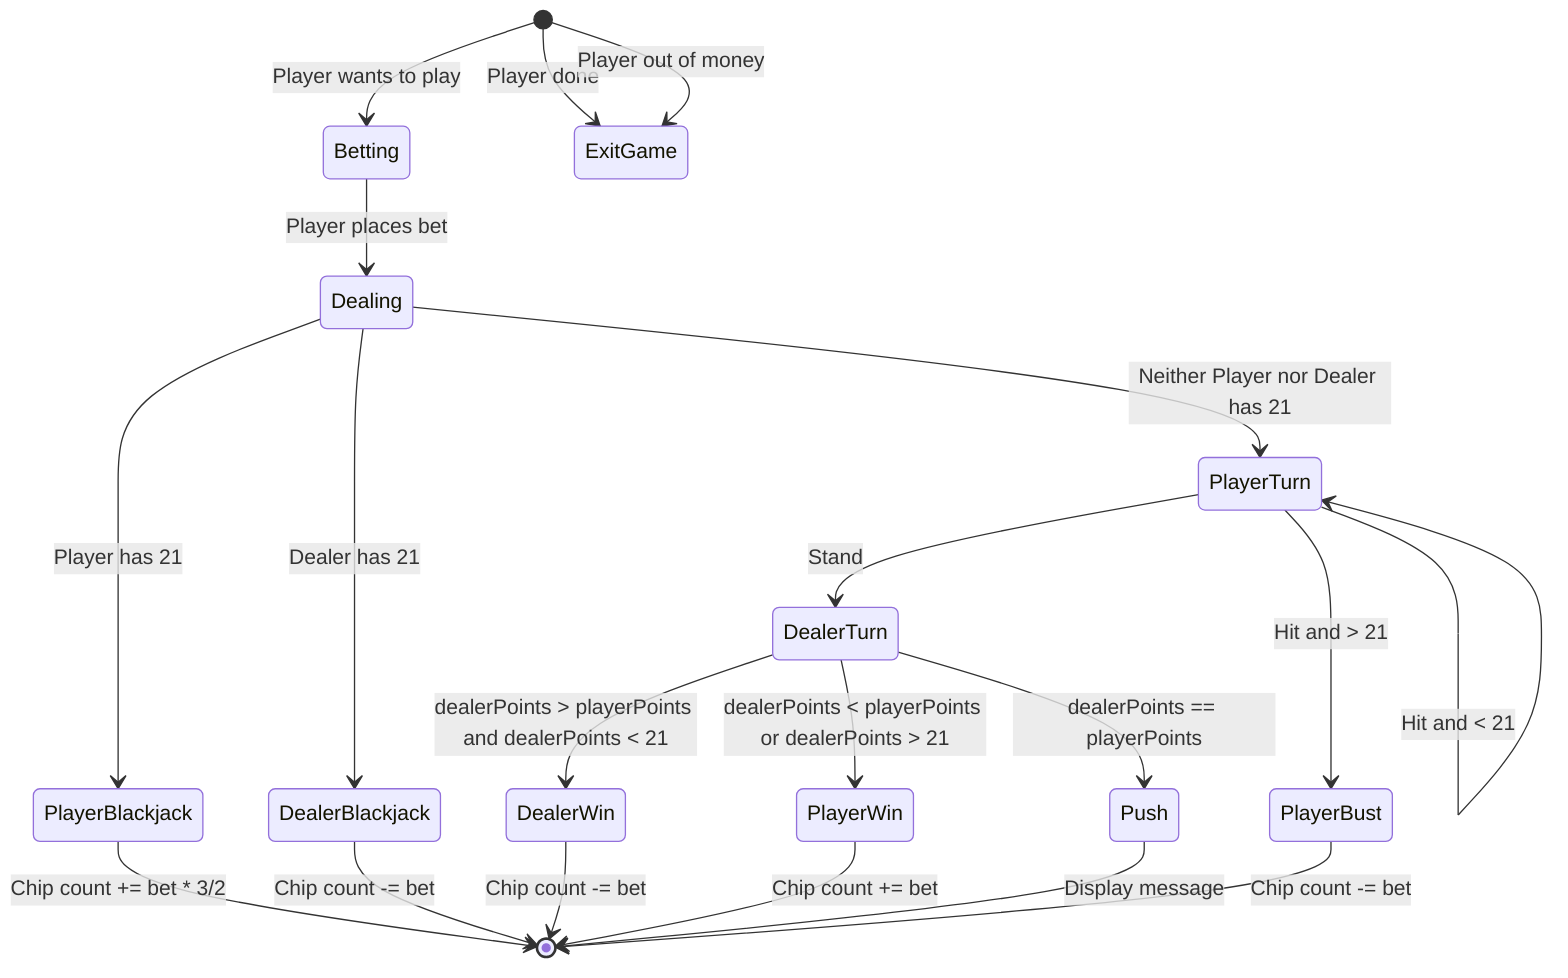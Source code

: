 %% This diagram documents the set of states that are being modeled
%% in this version of the app, along with the conditions / actions
%% that occur when transitions from one state to another occur.

%% This is a 'mermaid' file.  Mermaid is a diagramming language.
%% You can see a graphical version of this diagram by pasting
%% This code into the live editor here: https://mermaid.live/

stateDiagram-v2
    [*] --> Betting : Player wants to play
    [*] --> ExitGame : Player done
    [*] --> ExitGame : Player out of money

    Betting --> Dealing : Player places bet

    Dealing --> PlayerBlackjack : Player has 21
    Dealing --> DealerBlackjack : Dealer has 21
    Dealing --> PlayerTurn : Neither Player nor Dealer has 21

    PlayerBlackjack --> [*] : Chip count += bet * 3/2
    DealerBlackjack --> [*] : Chip count -= bet

    PlayerTurn --> PlayerBust : Hit and > 21
    PlayerTurn --> DealerTurn : Stand
    PlayerTurn --> PlayerTurn : Hit and < 21

    DealerTurn --> DealerWin : dealerPoints > playerPoints and dealerPoints < 21
    DealerTurn --> PlayerWin : dealerPoints < playerPoints or dealerPoints > 21
    DealerTurn --> Push : dealerPoints == playerPoints

    DealerWin --> [*] : Chip count -= bet
    PlayerWin --> [*] : Chip count += bet
    Push --> [*] : Display message
    PlayerBust --> [*] : Chip count -= bet